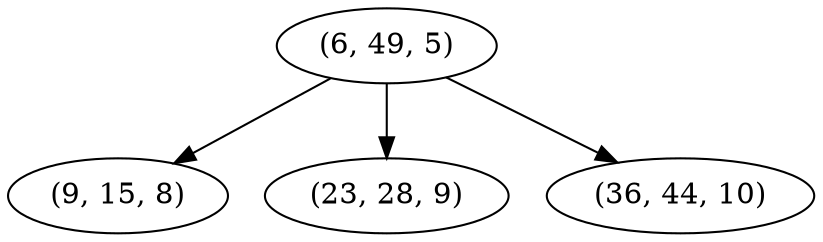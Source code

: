 digraph tree {
    "(6, 49, 5)";
    "(9, 15, 8)";
    "(23, 28, 9)";
    "(36, 44, 10)";
    "(6, 49, 5)" -> "(9, 15, 8)";
    "(6, 49, 5)" -> "(23, 28, 9)";
    "(6, 49, 5)" -> "(36, 44, 10)";
}
